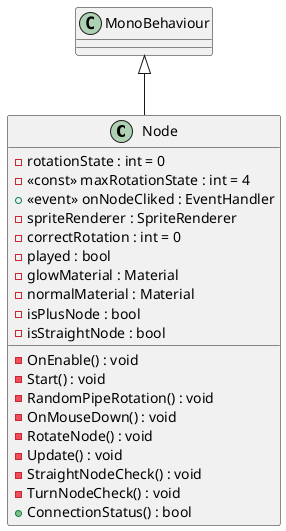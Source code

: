 @startuml
class Node {
    - rotationState : int = 0
    - <<const>> maxRotationState : int = 4
    +  <<event>> onNodeCliked : EventHandler 
    - spriteRenderer : SpriteRenderer
    - correctRotation : int = 0
    - played : bool
    - glowMaterial : Material
    - normalMaterial : Material
    - isPlusNode : bool
    - isStraightNode : bool
    - OnEnable() : void
    - Start() : void
    - RandomPipeRotation() : void
    - OnMouseDown() : void
    - RotateNode() : void
    - Update() : void
    - StraightNodeCheck() : void
    - TurnNodeCheck() : void
    + ConnectionStatus() : bool
}
MonoBehaviour <|-- Node
@enduml
